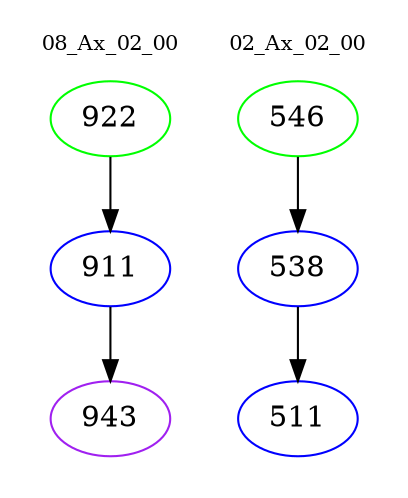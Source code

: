digraph{
subgraph cluster_0 {
color = white
label = "08_Ax_02_00";
fontsize=10;
T0_922 [label="922", color="green"]
T0_922 -> T0_911 [color="black"]
T0_911 [label="911", color="blue"]
T0_911 -> T0_943 [color="black"]
T0_943 [label="943", color="purple"]
}
subgraph cluster_1 {
color = white
label = "02_Ax_02_00";
fontsize=10;
T1_546 [label="546", color="green"]
T1_546 -> T1_538 [color="black"]
T1_538 [label="538", color="blue"]
T1_538 -> T1_511 [color="black"]
T1_511 [label="511", color="blue"]
}
}
